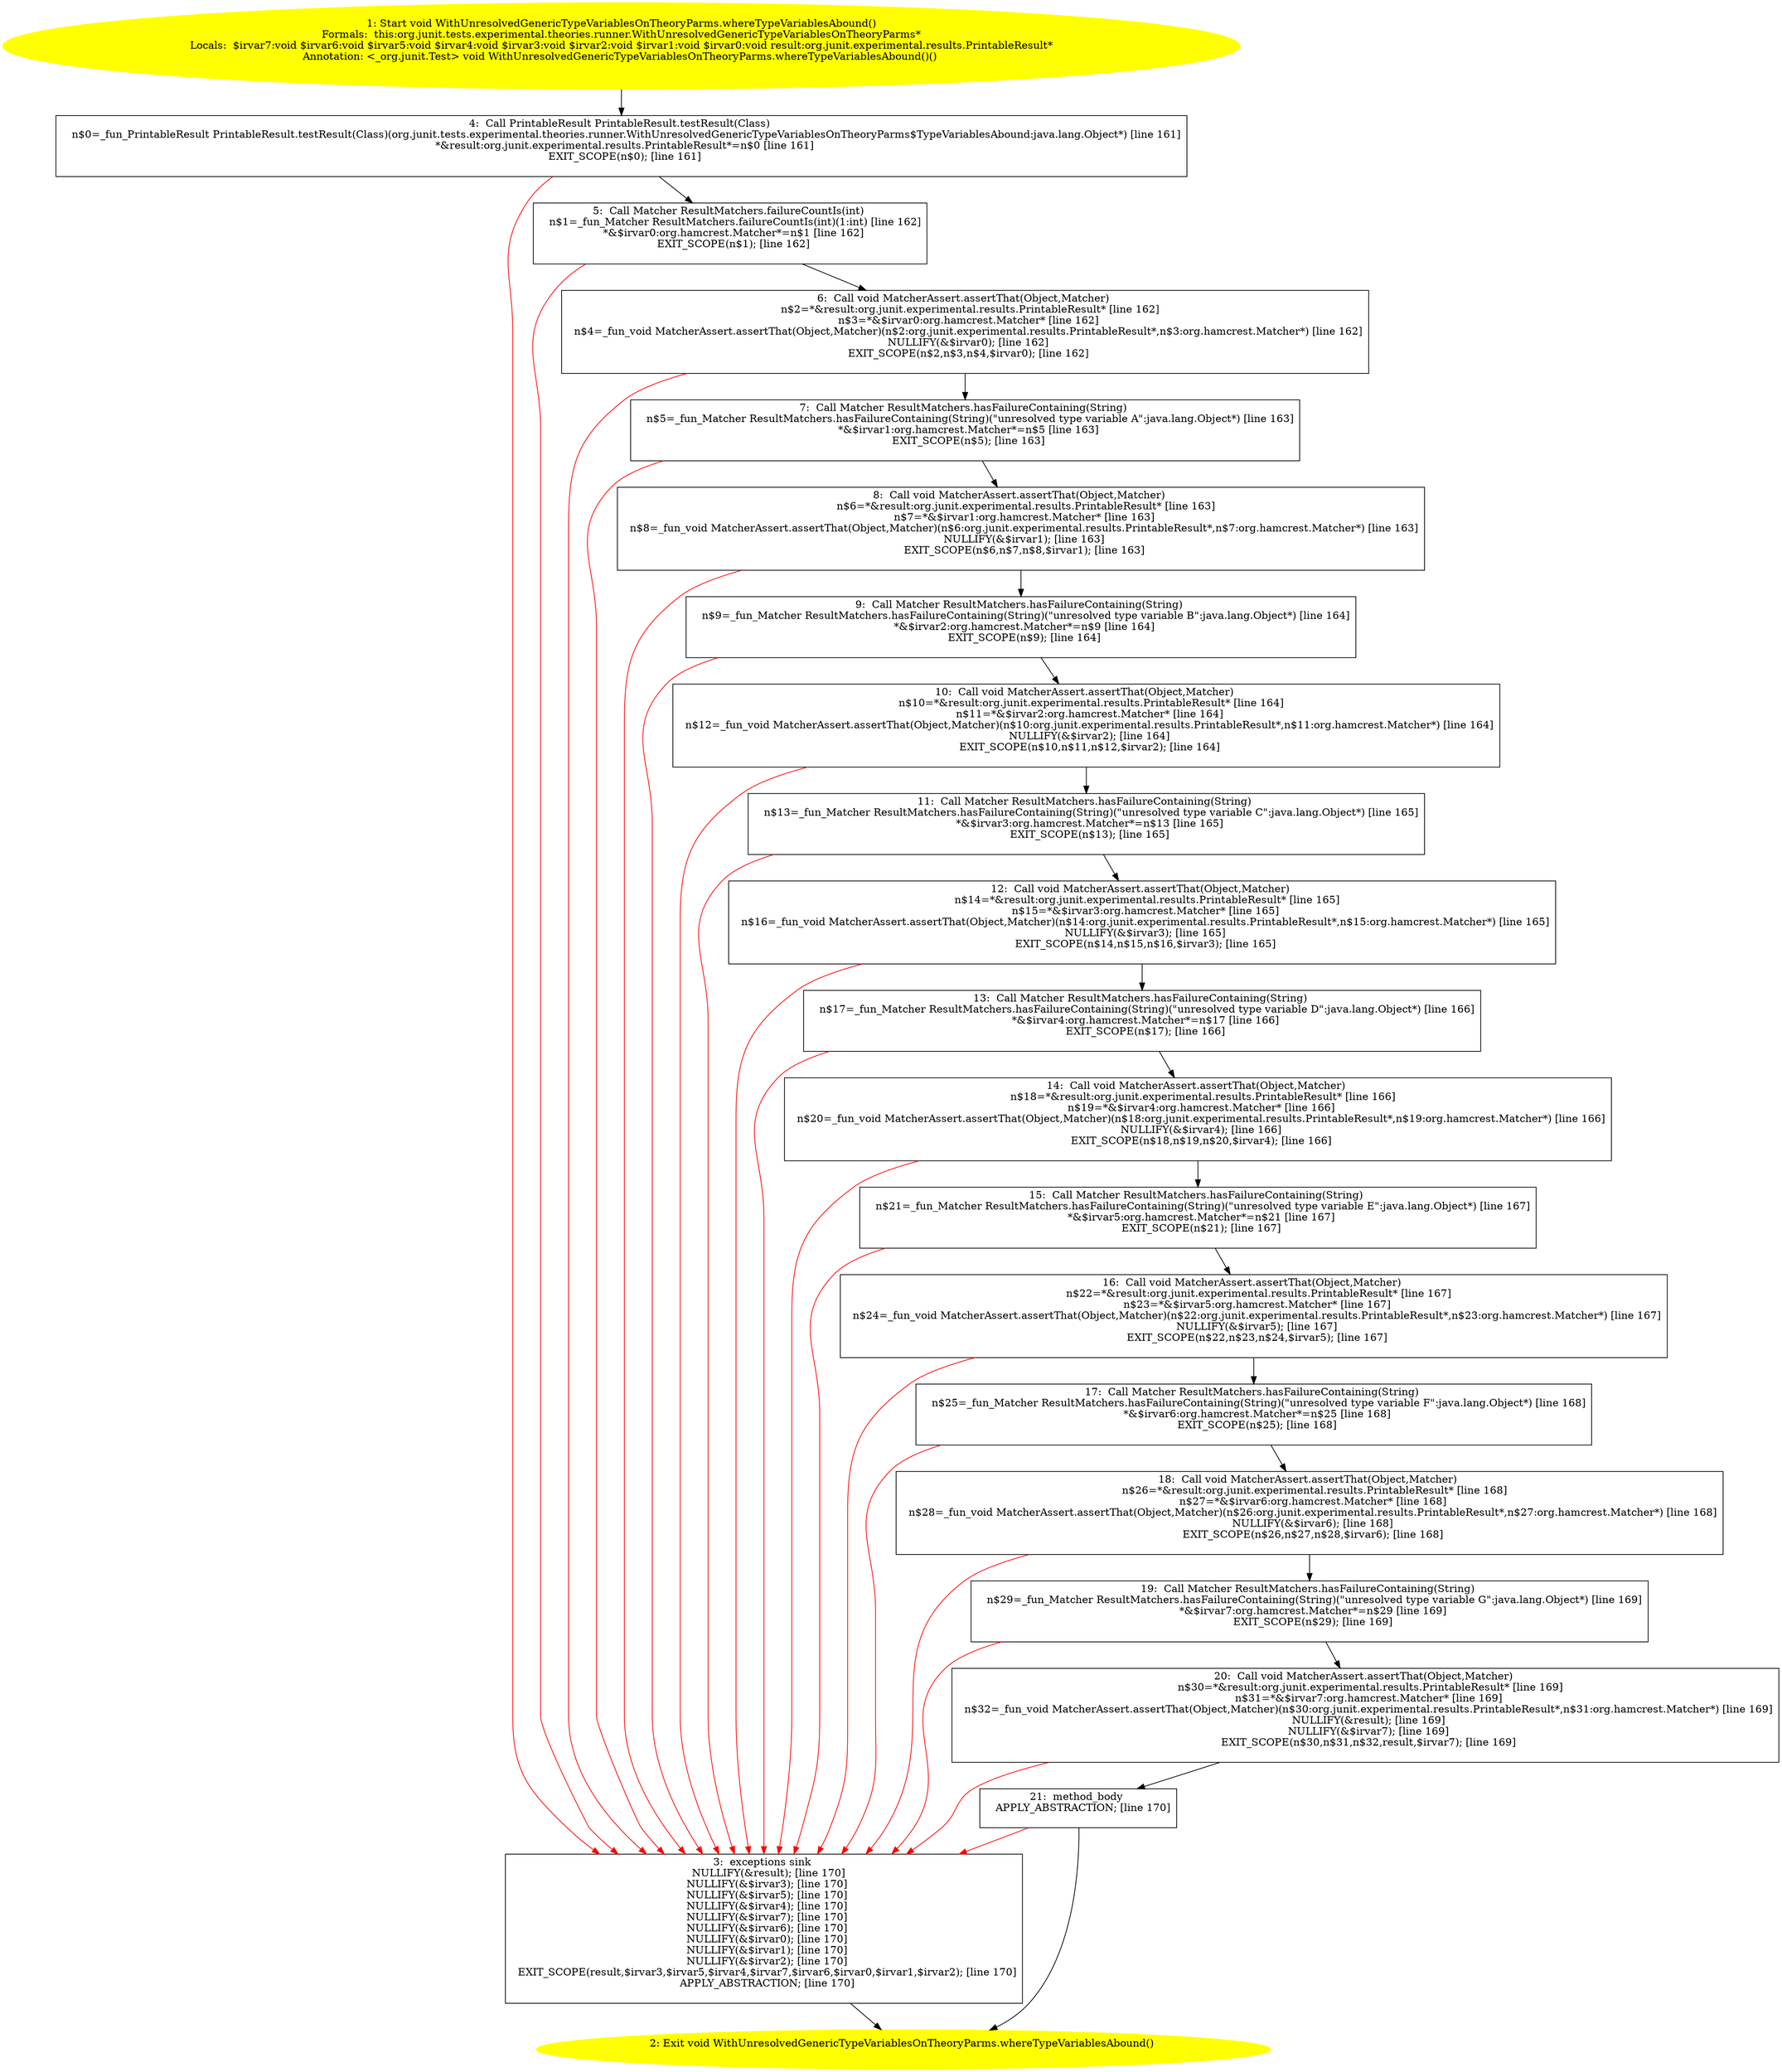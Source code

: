 /* @generated */
digraph cfg {
"org.junit.tests.experimental.theories.runner.WithUnresolvedGenericTypeVariablesOnTheoryParms.whereTy.0eda7c6fc70e7a423d482080c324cd6f_1" [label="1: Start void WithUnresolvedGenericTypeVariablesOnTheoryParms.whereTypeVariablesAbound()\nFormals:  this:org.junit.tests.experimental.theories.runner.WithUnresolvedGenericTypeVariablesOnTheoryParms*\nLocals:  $irvar7:void $irvar6:void $irvar5:void $irvar4:void $irvar3:void $irvar2:void $irvar1:void $irvar0:void result:org.junit.experimental.results.PrintableResult*\nAnnotation: <_org.junit.Test> void WithUnresolvedGenericTypeVariablesOnTheoryParms.whereTypeVariablesAbound()() \n  " color=yellow style=filled]
	

	 "org.junit.tests.experimental.theories.runner.WithUnresolvedGenericTypeVariablesOnTheoryParms.whereTy.0eda7c6fc70e7a423d482080c324cd6f_1" -> "org.junit.tests.experimental.theories.runner.WithUnresolvedGenericTypeVariablesOnTheoryParms.whereTy.0eda7c6fc70e7a423d482080c324cd6f_4" ;
"org.junit.tests.experimental.theories.runner.WithUnresolvedGenericTypeVariablesOnTheoryParms.whereTy.0eda7c6fc70e7a423d482080c324cd6f_2" [label="2: Exit void WithUnresolvedGenericTypeVariablesOnTheoryParms.whereTypeVariablesAbound() \n  " color=yellow style=filled]
	

"org.junit.tests.experimental.theories.runner.WithUnresolvedGenericTypeVariablesOnTheoryParms.whereTy.0eda7c6fc70e7a423d482080c324cd6f_3" [label="3:  exceptions sink \n   NULLIFY(&result); [line 170]\n  NULLIFY(&$irvar3); [line 170]\n  NULLIFY(&$irvar5); [line 170]\n  NULLIFY(&$irvar4); [line 170]\n  NULLIFY(&$irvar7); [line 170]\n  NULLIFY(&$irvar6); [line 170]\n  NULLIFY(&$irvar0); [line 170]\n  NULLIFY(&$irvar1); [line 170]\n  NULLIFY(&$irvar2); [line 170]\n  EXIT_SCOPE(result,$irvar3,$irvar5,$irvar4,$irvar7,$irvar6,$irvar0,$irvar1,$irvar2); [line 170]\n  APPLY_ABSTRACTION; [line 170]\n " shape="box"]
	

	 "org.junit.tests.experimental.theories.runner.WithUnresolvedGenericTypeVariablesOnTheoryParms.whereTy.0eda7c6fc70e7a423d482080c324cd6f_3" -> "org.junit.tests.experimental.theories.runner.WithUnresolvedGenericTypeVariablesOnTheoryParms.whereTy.0eda7c6fc70e7a423d482080c324cd6f_2" ;
"org.junit.tests.experimental.theories.runner.WithUnresolvedGenericTypeVariablesOnTheoryParms.whereTy.0eda7c6fc70e7a423d482080c324cd6f_4" [label="4:  Call PrintableResult PrintableResult.testResult(Class) \n   n$0=_fun_PrintableResult PrintableResult.testResult(Class)(org.junit.tests.experimental.theories.runner.WithUnresolvedGenericTypeVariablesOnTheoryParms$TypeVariablesAbound:java.lang.Object*) [line 161]\n  *&result:org.junit.experimental.results.PrintableResult*=n$0 [line 161]\n  EXIT_SCOPE(n$0); [line 161]\n " shape="box"]
	

	 "org.junit.tests.experimental.theories.runner.WithUnresolvedGenericTypeVariablesOnTheoryParms.whereTy.0eda7c6fc70e7a423d482080c324cd6f_4" -> "org.junit.tests.experimental.theories.runner.WithUnresolvedGenericTypeVariablesOnTheoryParms.whereTy.0eda7c6fc70e7a423d482080c324cd6f_5" ;
	 "org.junit.tests.experimental.theories.runner.WithUnresolvedGenericTypeVariablesOnTheoryParms.whereTy.0eda7c6fc70e7a423d482080c324cd6f_4" -> "org.junit.tests.experimental.theories.runner.WithUnresolvedGenericTypeVariablesOnTheoryParms.whereTy.0eda7c6fc70e7a423d482080c324cd6f_3" [color="red" ];
"org.junit.tests.experimental.theories.runner.WithUnresolvedGenericTypeVariablesOnTheoryParms.whereTy.0eda7c6fc70e7a423d482080c324cd6f_5" [label="5:  Call Matcher ResultMatchers.failureCountIs(int) \n   n$1=_fun_Matcher ResultMatchers.failureCountIs(int)(1:int) [line 162]\n  *&$irvar0:org.hamcrest.Matcher*=n$1 [line 162]\n  EXIT_SCOPE(n$1); [line 162]\n " shape="box"]
	

	 "org.junit.tests.experimental.theories.runner.WithUnresolvedGenericTypeVariablesOnTheoryParms.whereTy.0eda7c6fc70e7a423d482080c324cd6f_5" -> "org.junit.tests.experimental.theories.runner.WithUnresolvedGenericTypeVariablesOnTheoryParms.whereTy.0eda7c6fc70e7a423d482080c324cd6f_6" ;
	 "org.junit.tests.experimental.theories.runner.WithUnresolvedGenericTypeVariablesOnTheoryParms.whereTy.0eda7c6fc70e7a423d482080c324cd6f_5" -> "org.junit.tests.experimental.theories.runner.WithUnresolvedGenericTypeVariablesOnTheoryParms.whereTy.0eda7c6fc70e7a423d482080c324cd6f_3" [color="red" ];
"org.junit.tests.experimental.theories.runner.WithUnresolvedGenericTypeVariablesOnTheoryParms.whereTy.0eda7c6fc70e7a423d482080c324cd6f_6" [label="6:  Call void MatcherAssert.assertThat(Object,Matcher) \n   n$2=*&result:org.junit.experimental.results.PrintableResult* [line 162]\n  n$3=*&$irvar0:org.hamcrest.Matcher* [line 162]\n  n$4=_fun_void MatcherAssert.assertThat(Object,Matcher)(n$2:org.junit.experimental.results.PrintableResult*,n$3:org.hamcrest.Matcher*) [line 162]\n  NULLIFY(&$irvar0); [line 162]\n  EXIT_SCOPE(n$2,n$3,n$4,$irvar0); [line 162]\n " shape="box"]
	

	 "org.junit.tests.experimental.theories.runner.WithUnresolvedGenericTypeVariablesOnTheoryParms.whereTy.0eda7c6fc70e7a423d482080c324cd6f_6" -> "org.junit.tests.experimental.theories.runner.WithUnresolvedGenericTypeVariablesOnTheoryParms.whereTy.0eda7c6fc70e7a423d482080c324cd6f_7" ;
	 "org.junit.tests.experimental.theories.runner.WithUnresolvedGenericTypeVariablesOnTheoryParms.whereTy.0eda7c6fc70e7a423d482080c324cd6f_6" -> "org.junit.tests.experimental.theories.runner.WithUnresolvedGenericTypeVariablesOnTheoryParms.whereTy.0eda7c6fc70e7a423d482080c324cd6f_3" [color="red" ];
"org.junit.tests.experimental.theories.runner.WithUnresolvedGenericTypeVariablesOnTheoryParms.whereTy.0eda7c6fc70e7a423d482080c324cd6f_7" [label="7:  Call Matcher ResultMatchers.hasFailureContaining(String) \n   n$5=_fun_Matcher ResultMatchers.hasFailureContaining(String)(\"unresolved type variable A\":java.lang.Object*) [line 163]\n  *&$irvar1:org.hamcrest.Matcher*=n$5 [line 163]\n  EXIT_SCOPE(n$5); [line 163]\n " shape="box"]
	

	 "org.junit.tests.experimental.theories.runner.WithUnresolvedGenericTypeVariablesOnTheoryParms.whereTy.0eda7c6fc70e7a423d482080c324cd6f_7" -> "org.junit.tests.experimental.theories.runner.WithUnresolvedGenericTypeVariablesOnTheoryParms.whereTy.0eda7c6fc70e7a423d482080c324cd6f_8" ;
	 "org.junit.tests.experimental.theories.runner.WithUnresolvedGenericTypeVariablesOnTheoryParms.whereTy.0eda7c6fc70e7a423d482080c324cd6f_7" -> "org.junit.tests.experimental.theories.runner.WithUnresolvedGenericTypeVariablesOnTheoryParms.whereTy.0eda7c6fc70e7a423d482080c324cd6f_3" [color="red" ];
"org.junit.tests.experimental.theories.runner.WithUnresolvedGenericTypeVariablesOnTheoryParms.whereTy.0eda7c6fc70e7a423d482080c324cd6f_8" [label="8:  Call void MatcherAssert.assertThat(Object,Matcher) \n   n$6=*&result:org.junit.experimental.results.PrintableResult* [line 163]\n  n$7=*&$irvar1:org.hamcrest.Matcher* [line 163]\n  n$8=_fun_void MatcherAssert.assertThat(Object,Matcher)(n$6:org.junit.experimental.results.PrintableResult*,n$7:org.hamcrest.Matcher*) [line 163]\n  NULLIFY(&$irvar1); [line 163]\n  EXIT_SCOPE(n$6,n$7,n$8,$irvar1); [line 163]\n " shape="box"]
	

	 "org.junit.tests.experimental.theories.runner.WithUnresolvedGenericTypeVariablesOnTheoryParms.whereTy.0eda7c6fc70e7a423d482080c324cd6f_8" -> "org.junit.tests.experimental.theories.runner.WithUnresolvedGenericTypeVariablesOnTheoryParms.whereTy.0eda7c6fc70e7a423d482080c324cd6f_9" ;
	 "org.junit.tests.experimental.theories.runner.WithUnresolvedGenericTypeVariablesOnTheoryParms.whereTy.0eda7c6fc70e7a423d482080c324cd6f_8" -> "org.junit.tests.experimental.theories.runner.WithUnresolvedGenericTypeVariablesOnTheoryParms.whereTy.0eda7c6fc70e7a423d482080c324cd6f_3" [color="red" ];
"org.junit.tests.experimental.theories.runner.WithUnresolvedGenericTypeVariablesOnTheoryParms.whereTy.0eda7c6fc70e7a423d482080c324cd6f_9" [label="9:  Call Matcher ResultMatchers.hasFailureContaining(String) \n   n$9=_fun_Matcher ResultMatchers.hasFailureContaining(String)(\"unresolved type variable B\":java.lang.Object*) [line 164]\n  *&$irvar2:org.hamcrest.Matcher*=n$9 [line 164]\n  EXIT_SCOPE(n$9); [line 164]\n " shape="box"]
	

	 "org.junit.tests.experimental.theories.runner.WithUnresolvedGenericTypeVariablesOnTheoryParms.whereTy.0eda7c6fc70e7a423d482080c324cd6f_9" -> "org.junit.tests.experimental.theories.runner.WithUnresolvedGenericTypeVariablesOnTheoryParms.whereTy.0eda7c6fc70e7a423d482080c324cd6f_10" ;
	 "org.junit.tests.experimental.theories.runner.WithUnresolvedGenericTypeVariablesOnTheoryParms.whereTy.0eda7c6fc70e7a423d482080c324cd6f_9" -> "org.junit.tests.experimental.theories.runner.WithUnresolvedGenericTypeVariablesOnTheoryParms.whereTy.0eda7c6fc70e7a423d482080c324cd6f_3" [color="red" ];
"org.junit.tests.experimental.theories.runner.WithUnresolvedGenericTypeVariablesOnTheoryParms.whereTy.0eda7c6fc70e7a423d482080c324cd6f_10" [label="10:  Call void MatcherAssert.assertThat(Object,Matcher) \n   n$10=*&result:org.junit.experimental.results.PrintableResult* [line 164]\n  n$11=*&$irvar2:org.hamcrest.Matcher* [line 164]\n  n$12=_fun_void MatcherAssert.assertThat(Object,Matcher)(n$10:org.junit.experimental.results.PrintableResult*,n$11:org.hamcrest.Matcher*) [line 164]\n  NULLIFY(&$irvar2); [line 164]\n  EXIT_SCOPE(n$10,n$11,n$12,$irvar2); [line 164]\n " shape="box"]
	

	 "org.junit.tests.experimental.theories.runner.WithUnresolvedGenericTypeVariablesOnTheoryParms.whereTy.0eda7c6fc70e7a423d482080c324cd6f_10" -> "org.junit.tests.experimental.theories.runner.WithUnresolvedGenericTypeVariablesOnTheoryParms.whereTy.0eda7c6fc70e7a423d482080c324cd6f_11" ;
	 "org.junit.tests.experimental.theories.runner.WithUnresolvedGenericTypeVariablesOnTheoryParms.whereTy.0eda7c6fc70e7a423d482080c324cd6f_10" -> "org.junit.tests.experimental.theories.runner.WithUnresolvedGenericTypeVariablesOnTheoryParms.whereTy.0eda7c6fc70e7a423d482080c324cd6f_3" [color="red" ];
"org.junit.tests.experimental.theories.runner.WithUnresolvedGenericTypeVariablesOnTheoryParms.whereTy.0eda7c6fc70e7a423d482080c324cd6f_11" [label="11:  Call Matcher ResultMatchers.hasFailureContaining(String) \n   n$13=_fun_Matcher ResultMatchers.hasFailureContaining(String)(\"unresolved type variable C\":java.lang.Object*) [line 165]\n  *&$irvar3:org.hamcrest.Matcher*=n$13 [line 165]\n  EXIT_SCOPE(n$13); [line 165]\n " shape="box"]
	

	 "org.junit.tests.experimental.theories.runner.WithUnresolvedGenericTypeVariablesOnTheoryParms.whereTy.0eda7c6fc70e7a423d482080c324cd6f_11" -> "org.junit.tests.experimental.theories.runner.WithUnresolvedGenericTypeVariablesOnTheoryParms.whereTy.0eda7c6fc70e7a423d482080c324cd6f_12" ;
	 "org.junit.tests.experimental.theories.runner.WithUnresolvedGenericTypeVariablesOnTheoryParms.whereTy.0eda7c6fc70e7a423d482080c324cd6f_11" -> "org.junit.tests.experimental.theories.runner.WithUnresolvedGenericTypeVariablesOnTheoryParms.whereTy.0eda7c6fc70e7a423d482080c324cd6f_3" [color="red" ];
"org.junit.tests.experimental.theories.runner.WithUnresolvedGenericTypeVariablesOnTheoryParms.whereTy.0eda7c6fc70e7a423d482080c324cd6f_12" [label="12:  Call void MatcherAssert.assertThat(Object,Matcher) \n   n$14=*&result:org.junit.experimental.results.PrintableResult* [line 165]\n  n$15=*&$irvar3:org.hamcrest.Matcher* [line 165]\n  n$16=_fun_void MatcherAssert.assertThat(Object,Matcher)(n$14:org.junit.experimental.results.PrintableResult*,n$15:org.hamcrest.Matcher*) [line 165]\n  NULLIFY(&$irvar3); [line 165]\n  EXIT_SCOPE(n$14,n$15,n$16,$irvar3); [line 165]\n " shape="box"]
	

	 "org.junit.tests.experimental.theories.runner.WithUnresolvedGenericTypeVariablesOnTheoryParms.whereTy.0eda7c6fc70e7a423d482080c324cd6f_12" -> "org.junit.tests.experimental.theories.runner.WithUnresolvedGenericTypeVariablesOnTheoryParms.whereTy.0eda7c6fc70e7a423d482080c324cd6f_13" ;
	 "org.junit.tests.experimental.theories.runner.WithUnresolvedGenericTypeVariablesOnTheoryParms.whereTy.0eda7c6fc70e7a423d482080c324cd6f_12" -> "org.junit.tests.experimental.theories.runner.WithUnresolvedGenericTypeVariablesOnTheoryParms.whereTy.0eda7c6fc70e7a423d482080c324cd6f_3" [color="red" ];
"org.junit.tests.experimental.theories.runner.WithUnresolvedGenericTypeVariablesOnTheoryParms.whereTy.0eda7c6fc70e7a423d482080c324cd6f_13" [label="13:  Call Matcher ResultMatchers.hasFailureContaining(String) \n   n$17=_fun_Matcher ResultMatchers.hasFailureContaining(String)(\"unresolved type variable D\":java.lang.Object*) [line 166]\n  *&$irvar4:org.hamcrest.Matcher*=n$17 [line 166]\n  EXIT_SCOPE(n$17); [line 166]\n " shape="box"]
	

	 "org.junit.tests.experimental.theories.runner.WithUnresolvedGenericTypeVariablesOnTheoryParms.whereTy.0eda7c6fc70e7a423d482080c324cd6f_13" -> "org.junit.tests.experimental.theories.runner.WithUnresolvedGenericTypeVariablesOnTheoryParms.whereTy.0eda7c6fc70e7a423d482080c324cd6f_14" ;
	 "org.junit.tests.experimental.theories.runner.WithUnresolvedGenericTypeVariablesOnTheoryParms.whereTy.0eda7c6fc70e7a423d482080c324cd6f_13" -> "org.junit.tests.experimental.theories.runner.WithUnresolvedGenericTypeVariablesOnTheoryParms.whereTy.0eda7c6fc70e7a423d482080c324cd6f_3" [color="red" ];
"org.junit.tests.experimental.theories.runner.WithUnresolvedGenericTypeVariablesOnTheoryParms.whereTy.0eda7c6fc70e7a423d482080c324cd6f_14" [label="14:  Call void MatcherAssert.assertThat(Object,Matcher) \n   n$18=*&result:org.junit.experimental.results.PrintableResult* [line 166]\n  n$19=*&$irvar4:org.hamcrest.Matcher* [line 166]\n  n$20=_fun_void MatcherAssert.assertThat(Object,Matcher)(n$18:org.junit.experimental.results.PrintableResult*,n$19:org.hamcrest.Matcher*) [line 166]\n  NULLIFY(&$irvar4); [line 166]\n  EXIT_SCOPE(n$18,n$19,n$20,$irvar4); [line 166]\n " shape="box"]
	

	 "org.junit.tests.experimental.theories.runner.WithUnresolvedGenericTypeVariablesOnTheoryParms.whereTy.0eda7c6fc70e7a423d482080c324cd6f_14" -> "org.junit.tests.experimental.theories.runner.WithUnresolvedGenericTypeVariablesOnTheoryParms.whereTy.0eda7c6fc70e7a423d482080c324cd6f_15" ;
	 "org.junit.tests.experimental.theories.runner.WithUnresolvedGenericTypeVariablesOnTheoryParms.whereTy.0eda7c6fc70e7a423d482080c324cd6f_14" -> "org.junit.tests.experimental.theories.runner.WithUnresolvedGenericTypeVariablesOnTheoryParms.whereTy.0eda7c6fc70e7a423d482080c324cd6f_3" [color="red" ];
"org.junit.tests.experimental.theories.runner.WithUnresolvedGenericTypeVariablesOnTheoryParms.whereTy.0eda7c6fc70e7a423d482080c324cd6f_15" [label="15:  Call Matcher ResultMatchers.hasFailureContaining(String) \n   n$21=_fun_Matcher ResultMatchers.hasFailureContaining(String)(\"unresolved type variable E\":java.lang.Object*) [line 167]\n  *&$irvar5:org.hamcrest.Matcher*=n$21 [line 167]\n  EXIT_SCOPE(n$21); [line 167]\n " shape="box"]
	

	 "org.junit.tests.experimental.theories.runner.WithUnresolvedGenericTypeVariablesOnTheoryParms.whereTy.0eda7c6fc70e7a423d482080c324cd6f_15" -> "org.junit.tests.experimental.theories.runner.WithUnresolvedGenericTypeVariablesOnTheoryParms.whereTy.0eda7c6fc70e7a423d482080c324cd6f_16" ;
	 "org.junit.tests.experimental.theories.runner.WithUnresolvedGenericTypeVariablesOnTheoryParms.whereTy.0eda7c6fc70e7a423d482080c324cd6f_15" -> "org.junit.tests.experimental.theories.runner.WithUnresolvedGenericTypeVariablesOnTheoryParms.whereTy.0eda7c6fc70e7a423d482080c324cd6f_3" [color="red" ];
"org.junit.tests.experimental.theories.runner.WithUnresolvedGenericTypeVariablesOnTheoryParms.whereTy.0eda7c6fc70e7a423d482080c324cd6f_16" [label="16:  Call void MatcherAssert.assertThat(Object,Matcher) \n   n$22=*&result:org.junit.experimental.results.PrintableResult* [line 167]\n  n$23=*&$irvar5:org.hamcrest.Matcher* [line 167]\n  n$24=_fun_void MatcherAssert.assertThat(Object,Matcher)(n$22:org.junit.experimental.results.PrintableResult*,n$23:org.hamcrest.Matcher*) [line 167]\n  NULLIFY(&$irvar5); [line 167]\n  EXIT_SCOPE(n$22,n$23,n$24,$irvar5); [line 167]\n " shape="box"]
	

	 "org.junit.tests.experimental.theories.runner.WithUnresolvedGenericTypeVariablesOnTheoryParms.whereTy.0eda7c6fc70e7a423d482080c324cd6f_16" -> "org.junit.tests.experimental.theories.runner.WithUnresolvedGenericTypeVariablesOnTheoryParms.whereTy.0eda7c6fc70e7a423d482080c324cd6f_17" ;
	 "org.junit.tests.experimental.theories.runner.WithUnresolvedGenericTypeVariablesOnTheoryParms.whereTy.0eda7c6fc70e7a423d482080c324cd6f_16" -> "org.junit.tests.experimental.theories.runner.WithUnresolvedGenericTypeVariablesOnTheoryParms.whereTy.0eda7c6fc70e7a423d482080c324cd6f_3" [color="red" ];
"org.junit.tests.experimental.theories.runner.WithUnresolvedGenericTypeVariablesOnTheoryParms.whereTy.0eda7c6fc70e7a423d482080c324cd6f_17" [label="17:  Call Matcher ResultMatchers.hasFailureContaining(String) \n   n$25=_fun_Matcher ResultMatchers.hasFailureContaining(String)(\"unresolved type variable F\":java.lang.Object*) [line 168]\n  *&$irvar6:org.hamcrest.Matcher*=n$25 [line 168]\n  EXIT_SCOPE(n$25); [line 168]\n " shape="box"]
	

	 "org.junit.tests.experimental.theories.runner.WithUnresolvedGenericTypeVariablesOnTheoryParms.whereTy.0eda7c6fc70e7a423d482080c324cd6f_17" -> "org.junit.tests.experimental.theories.runner.WithUnresolvedGenericTypeVariablesOnTheoryParms.whereTy.0eda7c6fc70e7a423d482080c324cd6f_18" ;
	 "org.junit.tests.experimental.theories.runner.WithUnresolvedGenericTypeVariablesOnTheoryParms.whereTy.0eda7c6fc70e7a423d482080c324cd6f_17" -> "org.junit.tests.experimental.theories.runner.WithUnresolvedGenericTypeVariablesOnTheoryParms.whereTy.0eda7c6fc70e7a423d482080c324cd6f_3" [color="red" ];
"org.junit.tests.experimental.theories.runner.WithUnresolvedGenericTypeVariablesOnTheoryParms.whereTy.0eda7c6fc70e7a423d482080c324cd6f_18" [label="18:  Call void MatcherAssert.assertThat(Object,Matcher) \n   n$26=*&result:org.junit.experimental.results.PrintableResult* [line 168]\n  n$27=*&$irvar6:org.hamcrest.Matcher* [line 168]\n  n$28=_fun_void MatcherAssert.assertThat(Object,Matcher)(n$26:org.junit.experimental.results.PrintableResult*,n$27:org.hamcrest.Matcher*) [line 168]\n  NULLIFY(&$irvar6); [line 168]\n  EXIT_SCOPE(n$26,n$27,n$28,$irvar6); [line 168]\n " shape="box"]
	

	 "org.junit.tests.experimental.theories.runner.WithUnresolvedGenericTypeVariablesOnTheoryParms.whereTy.0eda7c6fc70e7a423d482080c324cd6f_18" -> "org.junit.tests.experimental.theories.runner.WithUnresolvedGenericTypeVariablesOnTheoryParms.whereTy.0eda7c6fc70e7a423d482080c324cd6f_19" ;
	 "org.junit.tests.experimental.theories.runner.WithUnresolvedGenericTypeVariablesOnTheoryParms.whereTy.0eda7c6fc70e7a423d482080c324cd6f_18" -> "org.junit.tests.experimental.theories.runner.WithUnresolvedGenericTypeVariablesOnTheoryParms.whereTy.0eda7c6fc70e7a423d482080c324cd6f_3" [color="red" ];
"org.junit.tests.experimental.theories.runner.WithUnresolvedGenericTypeVariablesOnTheoryParms.whereTy.0eda7c6fc70e7a423d482080c324cd6f_19" [label="19:  Call Matcher ResultMatchers.hasFailureContaining(String) \n   n$29=_fun_Matcher ResultMatchers.hasFailureContaining(String)(\"unresolved type variable G\":java.lang.Object*) [line 169]\n  *&$irvar7:org.hamcrest.Matcher*=n$29 [line 169]\n  EXIT_SCOPE(n$29); [line 169]\n " shape="box"]
	

	 "org.junit.tests.experimental.theories.runner.WithUnresolvedGenericTypeVariablesOnTheoryParms.whereTy.0eda7c6fc70e7a423d482080c324cd6f_19" -> "org.junit.tests.experimental.theories.runner.WithUnresolvedGenericTypeVariablesOnTheoryParms.whereTy.0eda7c6fc70e7a423d482080c324cd6f_20" ;
	 "org.junit.tests.experimental.theories.runner.WithUnresolvedGenericTypeVariablesOnTheoryParms.whereTy.0eda7c6fc70e7a423d482080c324cd6f_19" -> "org.junit.tests.experimental.theories.runner.WithUnresolvedGenericTypeVariablesOnTheoryParms.whereTy.0eda7c6fc70e7a423d482080c324cd6f_3" [color="red" ];
"org.junit.tests.experimental.theories.runner.WithUnresolvedGenericTypeVariablesOnTheoryParms.whereTy.0eda7c6fc70e7a423d482080c324cd6f_20" [label="20:  Call void MatcherAssert.assertThat(Object,Matcher) \n   n$30=*&result:org.junit.experimental.results.PrintableResult* [line 169]\n  n$31=*&$irvar7:org.hamcrest.Matcher* [line 169]\n  n$32=_fun_void MatcherAssert.assertThat(Object,Matcher)(n$30:org.junit.experimental.results.PrintableResult*,n$31:org.hamcrest.Matcher*) [line 169]\n  NULLIFY(&result); [line 169]\n  NULLIFY(&$irvar7); [line 169]\n  EXIT_SCOPE(n$30,n$31,n$32,result,$irvar7); [line 169]\n " shape="box"]
	

	 "org.junit.tests.experimental.theories.runner.WithUnresolvedGenericTypeVariablesOnTheoryParms.whereTy.0eda7c6fc70e7a423d482080c324cd6f_20" -> "org.junit.tests.experimental.theories.runner.WithUnresolvedGenericTypeVariablesOnTheoryParms.whereTy.0eda7c6fc70e7a423d482080c324cd6f_21" ;
	 "org.junit.tests.experimental.theories.runner.WithUnresolvedGenericTypeVariablesOnTheoryParms.whereTy.0eda7c6fc70e7a423d482080c324cd6f_20" -> "org.junit.tests.experimental.theories.runner.WithUnresolvedGenericTypeVariablesOnTheoryParms.whereTy.0eda7c6fc70e7a423d482080c324cd6f_3" [color="red" ];
"org.junit.tests.experimental.theories.runner.WithUnresolvedGenericTypeVariablesOnTheoryParms.whereTy.0eda7c6fc70e7a423d482080c324cd6f_21" [label="21:  method_body \n   APPLY_ABSTRACTION; [line 170]\n " shape="box"]
	

	 "org.junit.tests.experimental.theories.runner.WithUnresolvedGenericTypeVariablesOnTheoryParms.whereTy.0eda7c6fc70e7a423d482080c324cd6f_21" -> "org.junit.tests.experimental.theories.runner.WithUnresolvedGenericTypeVariablesOnTheoryParms.whereTy.0eda7c6fc70e7a423d482080c324cd6f_2" ;
	 "org.junit.tests.experimental.theories.runner.WithUnresolvedGenericTypeVariablesOnTheoryParms.whereTy.0eda7c6fc70e7a423d482080c324cd6f_21" -> "org.junit.tests.experimental.theories.runner.WithUnresolvedGenericTypeVariablesOnTheoryParms.whereTy.0eda7c6fc70e7a423d482080c324cd6f_3" [color="red" ];
}
